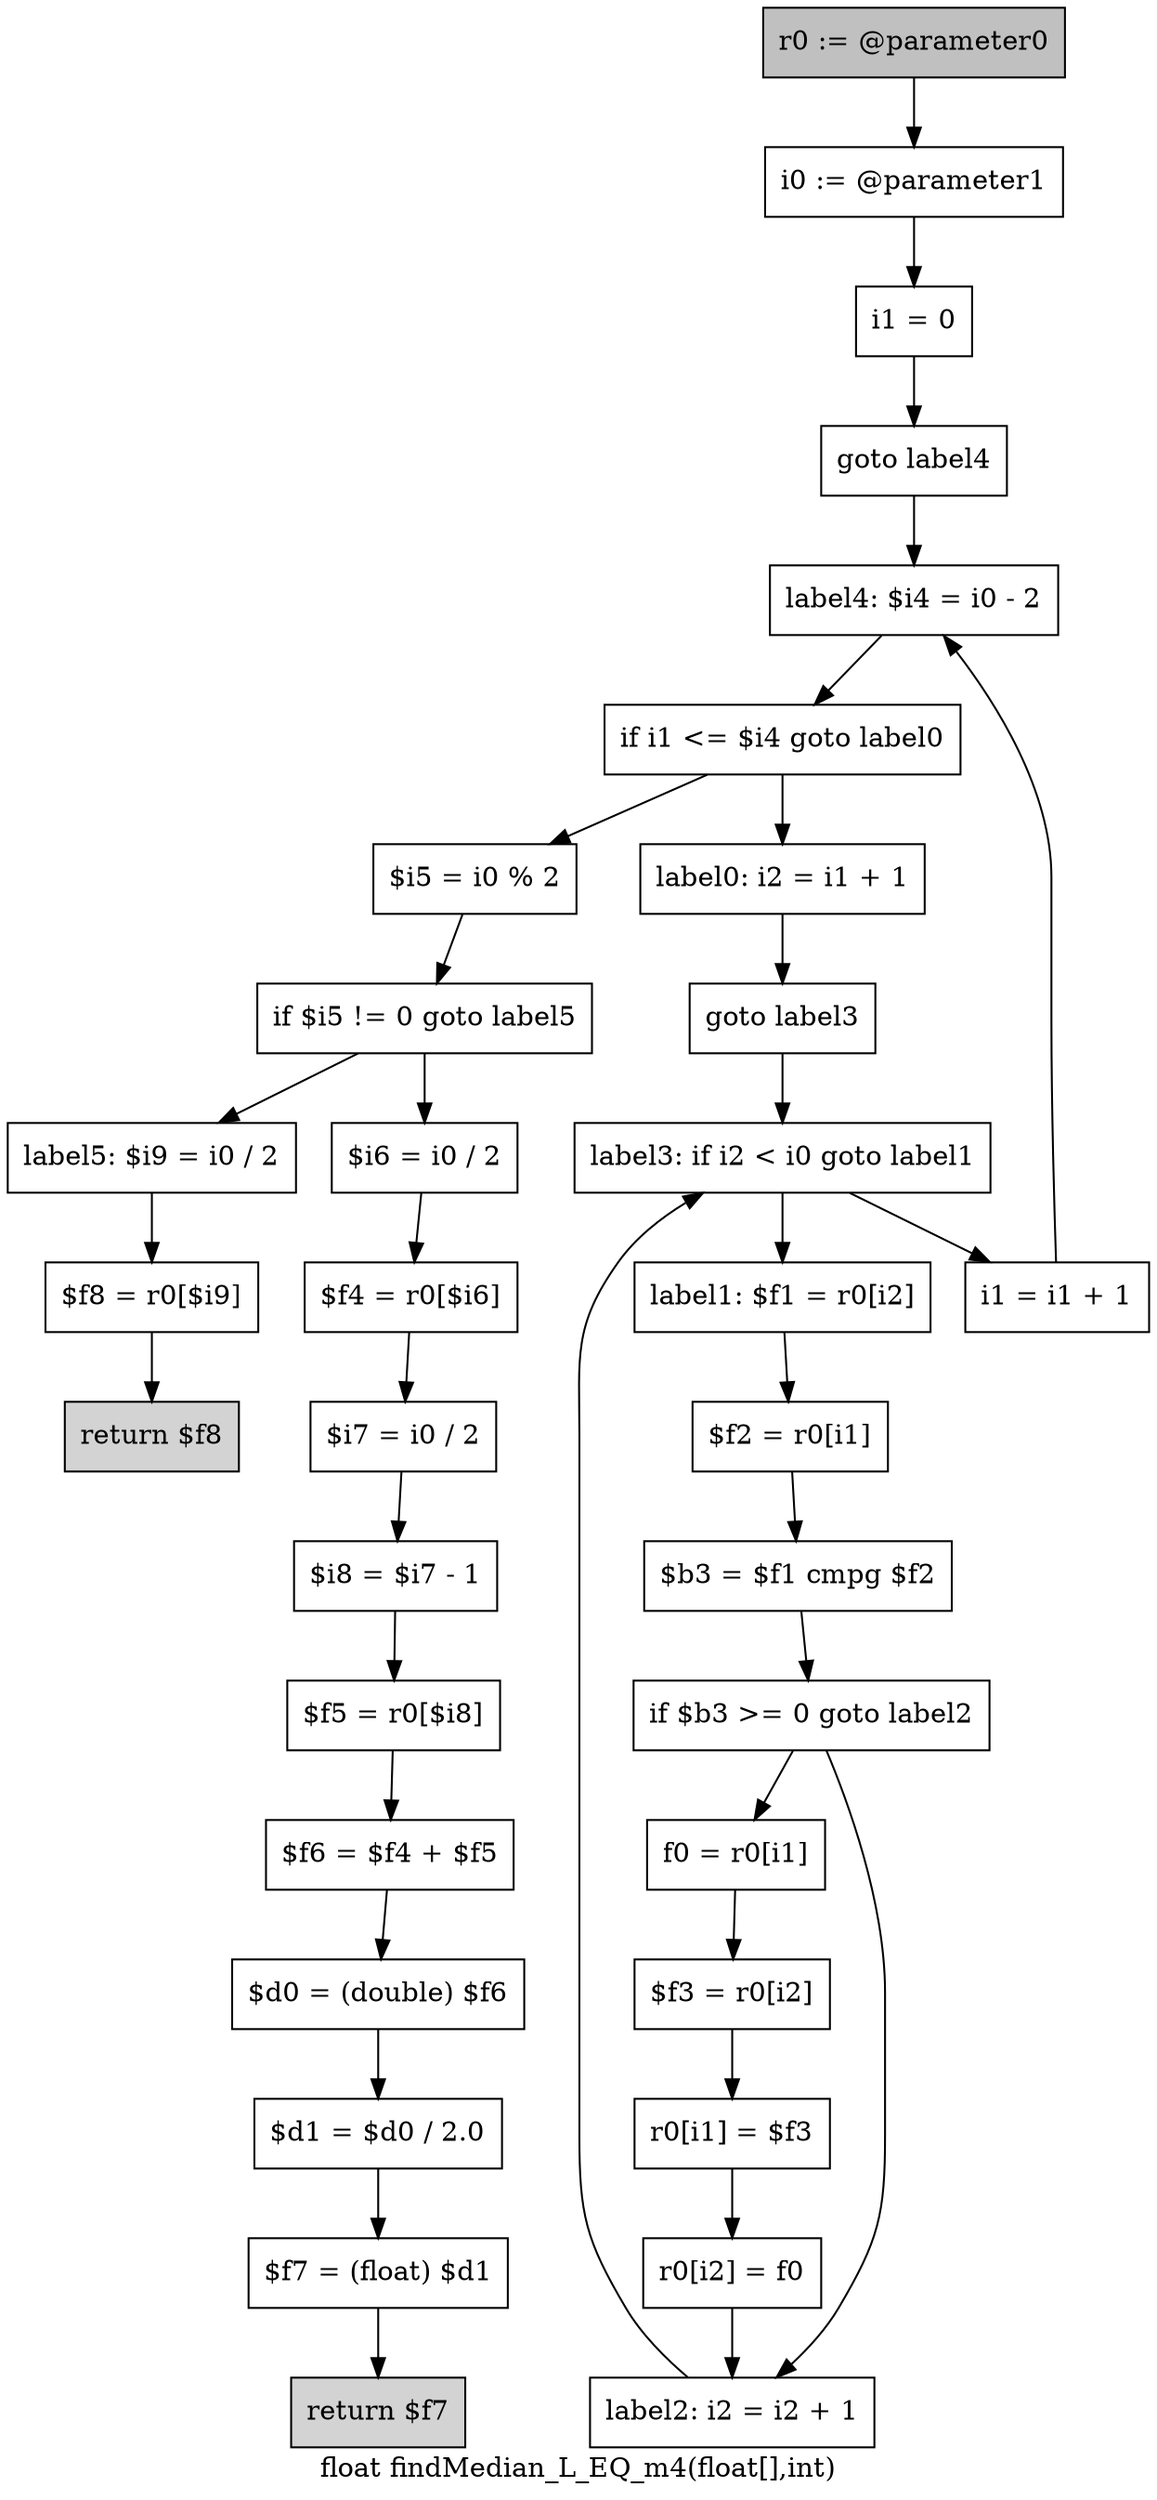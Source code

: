 digraph "float findMedian_L_EQ_m4(float[],int)" {
    label="float findMedian_L_EQ_m4(float[],int)";
    node [shape=box];
    "0" [style=filled,fillcolor=gray,label="r0 := @parameter0",];
    "1" [label="i0 := @parameter1",];
    "0"->"1";
    "2" [label="i1 = 0",];
    "1"->"2";
    "3" [label="goto label4",];
    "2"->"3";
    "17" [label="label4: $i4 = i0 - 2",];
    "3"->"17";
    "4" [label="label0: i2 = i1 + 1",];
    "5" [label="goto label3",];
    "4"->"5";
    "15" [label="label3: if i2 < i0 goto label1",];
    "5"->"15";
    "6" [label="label1: $f1 = r0[i2]",];
    "7" [label="$f2 = r0[i1]",];
    "6"->"7";
    "8" [label="$b3 = $f1 cmpg $f2",];
    "7"->"8";
    "9" [label="if $b3 >= 0 goto label2",];
    "8"->"9";
    "10" [label="f0 = r0[i1]",];
    "9"->"10";
    "14" [label="label2: i2 = i2 + 1",];
    "9"->"14";
    "11" [label="$f3 = r0[i2]",];
    "10"->"11";
    "12" [label="r0[i1] = $f3",];
    "11"->"12";
    "13" [label="r0[i2] = f0",];
    "12"->"13";
    "13"->"14";
    "14"->"15";
    "15"->"6";
    "16" [label="i1 = i1 + 1",];
    "15"->"16";
    "16"->"17";
    "18" [label="if i1 <= $i4 goto label0",];
    "17"->"18";
    "18"->"4";
    "19" [label="$i5 = i0 % 2",];
    "18"->"19";
    "20" [label="if $i5 != 0 goto label5",];
    "19"->"20";
    "21" [label="$i6 = i0 / 2",];
    "20"->"21";
    "31" [label="label5: $i9 = i0 / 2",];
    "20"->"31";
    "22" [label="$f4 = r0[$i6]",];
    "21"->"22";
    "23" [label="$i7 = i0 / 2",];
    "22"->"23";
    "24" [label="$i8 = $i7 - 1",];
    "23"->"24";
    "25" [label="$f5 = r0[$i8]",];
    "24"->"25";
    "26" [label="$f6 = $f4 + $f5",];
    "25"->"26";
    "27" [label="$d0 = (double) $f6",];
    "26"->"27";
    "28" [label="$d1 = $d0 / 2.0",];
    "27"->"28";
    "29" [label="$f7 = (float) $d1",];
    "28"->"29";
    "30" [style=filled,fillcolor=lightgray,label="return $f7",];
    "29"->"30";
    "32" [label="$f8 = r0[$i9]",];
    "31"->"32";
    "33" [style=filled,fillcolor=lightgray,label="return $f8",];
    "32"->"33";
}
